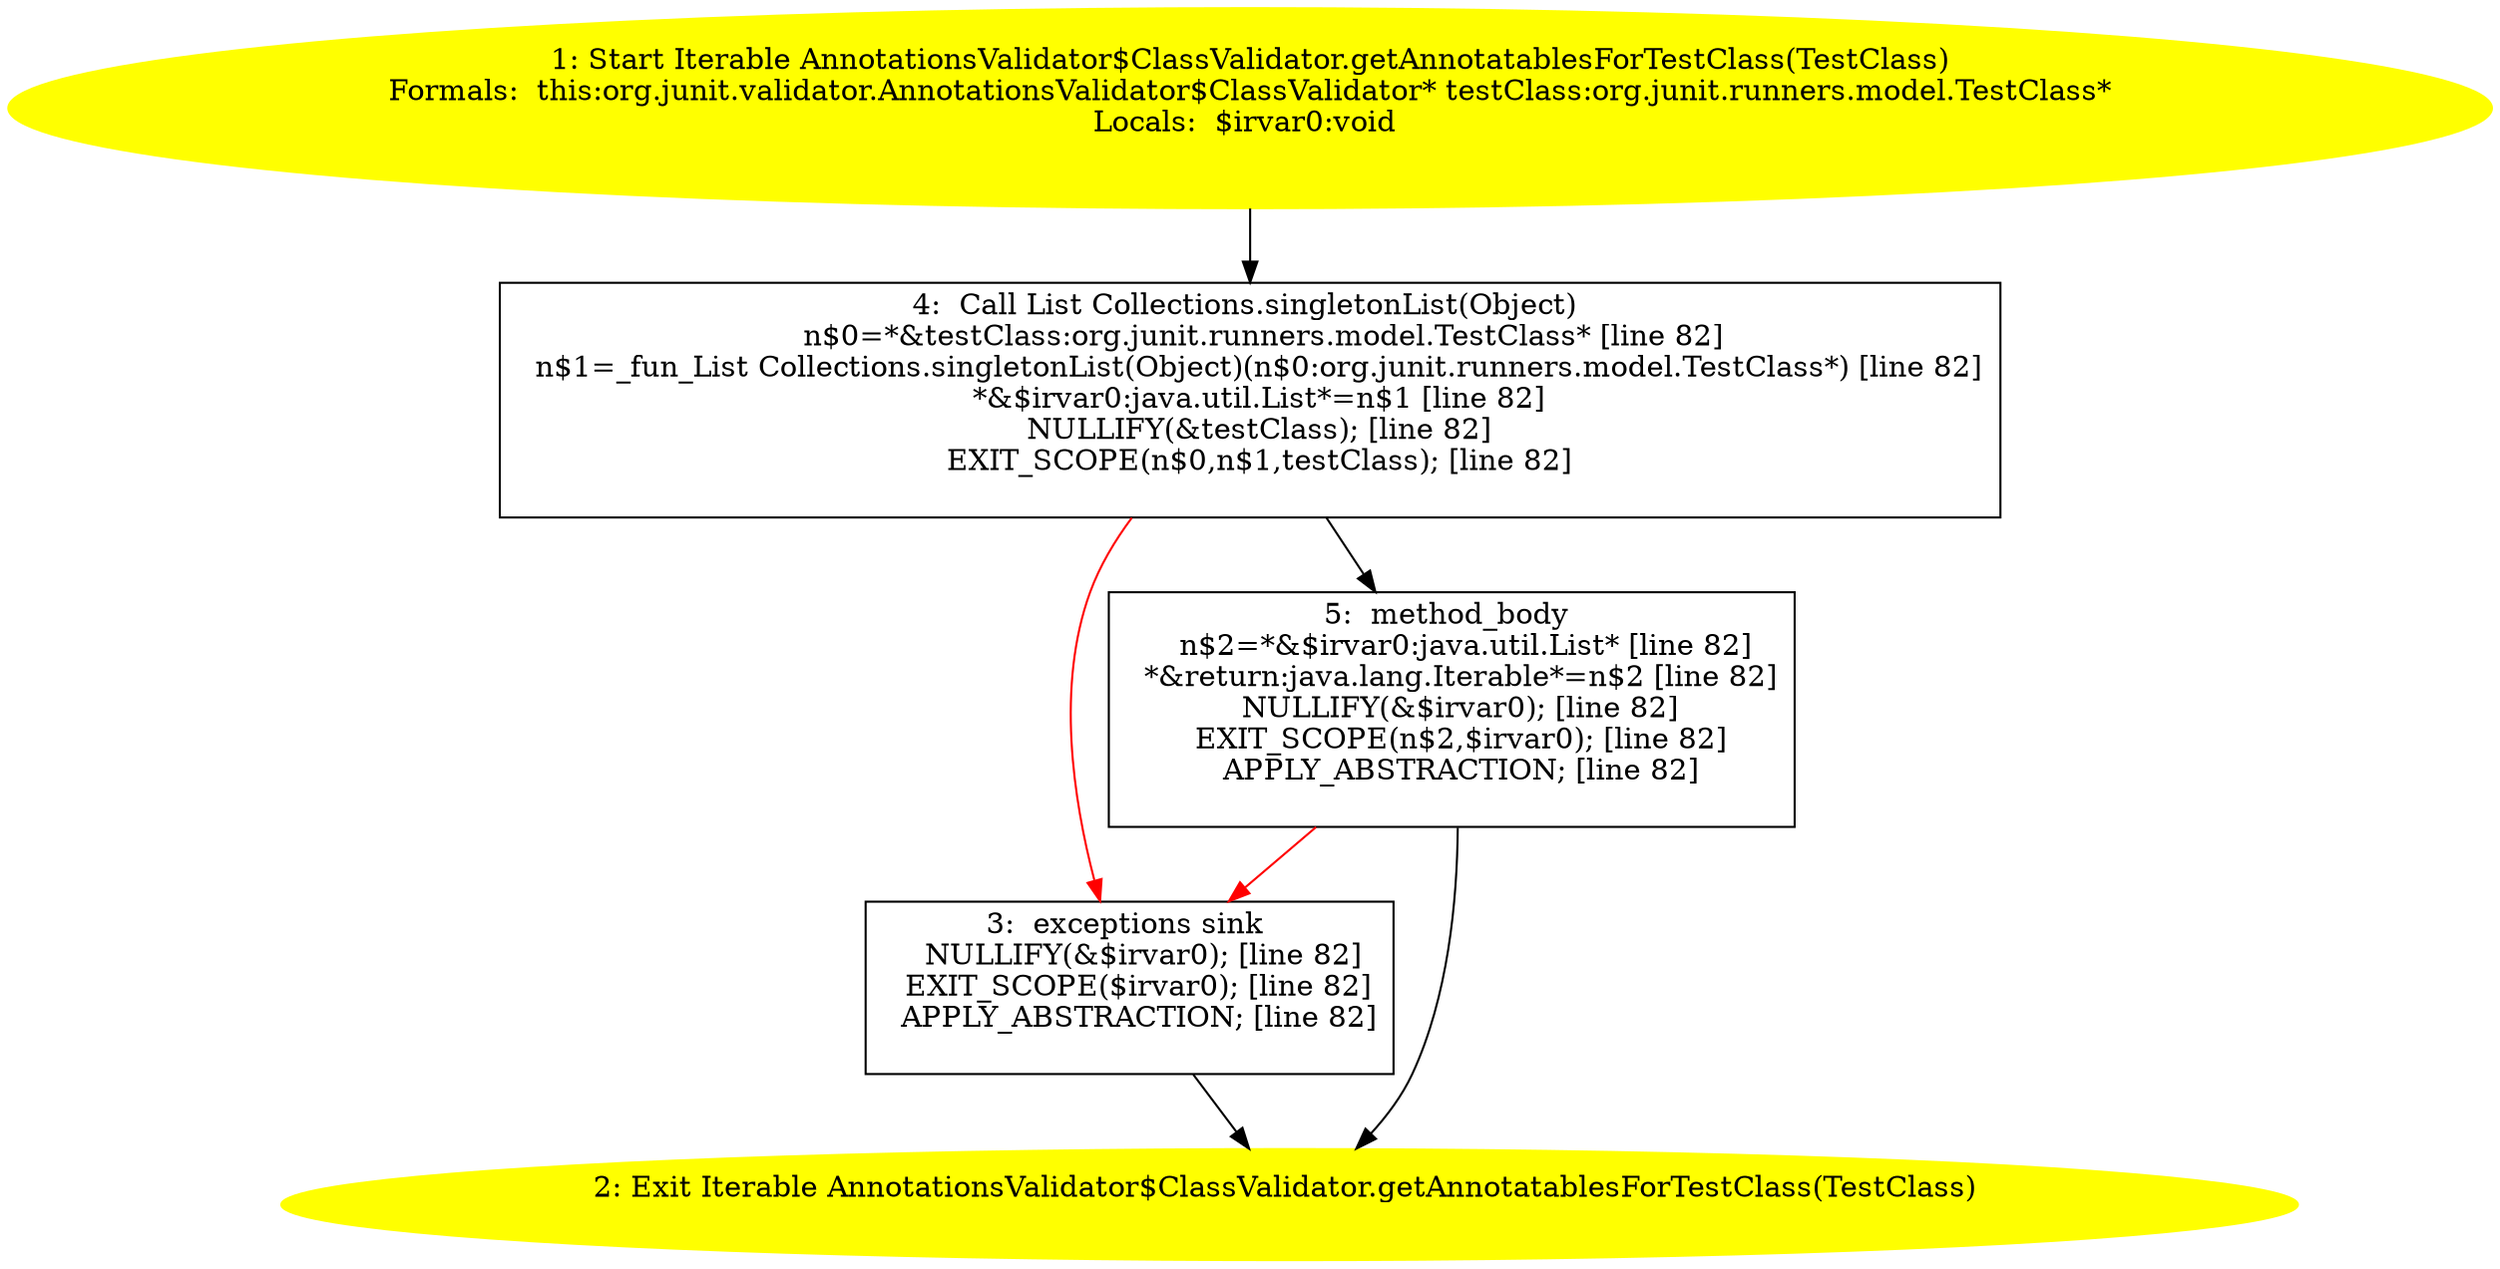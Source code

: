 /* @generated */
digraph cfg {
"org.junit.validator.AnnotationsValidator$ClassValidator.getAnnotatablesForTestClass(org.junit.runner.bbdf2a9bb97c8cd6efb5b542dcbce4b0_1" [label="1: Start Iterable AnnotationsValidator$ClassValidator.getAnnotatablesForTestClass(TestClass)\nFormals:  this:org.junit.validator.AnnotationsValidator$ClassValidator* testClass:org.junit.runners.model.TestClass*\nLocals:  $irvar0:void \n  " color=yellow style=filled]
	

	 "org.junit.validator.AnnotationsValidator$ClassValidator.getAnnotatablesForTestClass(org.junit.runner.bbdf2a9bb97c8cd6efb5b542dcbce4b0_1" -> "org.junit.validator.AnnotationsValidator$ClassValidator.getAnnotatablesForTestClass(org.junit.runner.bbdf2a9bb97c8cd6efb5b542dcbce4b0_4" ;
"org.junit.validator.AnnotationsValidator$ClassValidator.getAnnotatablesForTestClass(org.junit.runner.bbdf2a9bb97c8cd6efb5b542dcbce4b0_2" [label="2: Exit Iterable AnnotationsValidator$ClassValidator.getAnnotatablesForTestClass(TestClass) \n  " color=yellow style=filled]
	

"org.junit.validator.AnnotationsValidator$ClassValidator.getAnnotatablesForTestClass(org.junit.runner.bbdf2a9bb97c8cd6efb5b542dcbce4b0_3" [label="3:  exceptions sink \n   NULLIFY(&$irvar0); [line 82]\n  EXIT_SCOPE($irvar0); [line 82]\n  APPLY_ABSTRACTION; [line 82]\n " shape="box"]
	

	 "org.junit.validator.AnnotationsValidator$ClassValidator.getAnnotatablesForTestClass(org.junit.runner.bbdf2a9bb97c8cd6efb5b542dcbce4b0_3" -> "org.junit.validator.AnnotationsValidator$ClassValidator.getAnnotatablesForTestClass(org.junit.runner.bbdf2a9bb97c8cd6efb5b542dcbce4b0_2" ;
"org.junit.validator.AnnotationsValidator$ClassValidator.getAnnotatablesForTestClass(org.junit.runner.bbdf2a9bb97c8cd6efb5b542dcbce4b0_4" [label="4:  Call List Collections.singletonList(Object) \n   n$0=*&testClass:org.junit.runners.model.TestClass* [line 82]\n  n$1=_fun_List Collections.singletonList(Object)(n$0:org.junit.runners.model.TestClass*) [line 82]\n  *&$irvar0:java.util.List*=n$1 [line 82]\n  NULLIFY(&testClass); [line 82]\n  EXIT_SCOPE(n$0,n$1,testClass); [line 82]\n " shape="box"]
	

	 "org.junit.validator.AnnotationsValidator$ClassValidator.getAnnotatablesForTestClass(org.junit.runner.bbdf2a9bb97c8cd6efb5b542dcbce4b0_4" -> "org.junit.validator.AnnotationsValidator$ClassValidator.getAnnotatablesForTestClass(org.junit.runner.bbdf2a9bb97c8cd6efb5b542dcbce4b0_5" ;
	 "org.junit.validator.AnnotationsValidator$ClassValidator.getAnnotatablesForTestClass(org.junit.runner.bbdf2a9bb97c8cd6efb5b542dcbce4b0_4" -> "org.junit.validator.AnnotationsValidator$ClassValidator.getAnnotatablesForTestClass(org.junit.runner.bbdf2a9bb97c8cd6efb5b542dcbce4b0_3" [color="red" ];
"org.junit.validator.AnnotationsValidator$ClassValidator.getAnnotatablesForTestClass(org.junit.runner.bbdf2a9bb97c8cd6efb5b542dcbce4b0_5" [label="5:  method_body \n   n$2=*&$irvar0:java.util.List* [line 82]\n  *&return:java.lang.Iterable*=n$2 [line 82]\n  NULLIFY(&$irvar0); [line 82]\n  EXIT_SCOPE(n$2,$irvar0); [line 82]\n  APPLY_ABSTRACTION; [line 82]\n " shape="box"]
	

	 "org.junit.validator.AnnotationsValidator$ClassValidator.getAnnotatablesForTestClass(org.junit.runner.bbdf2a9bb97c8cd6efb5b542dcbce4b0_5" -> "org.junit.validator.AnnotationsValidator$ClassValidator.getAnnotatablesForTestClass(org.junit.runner.bbdf2a9bb97c8cd6efb5b542dcbce4b0_2" ;
	 "org.junit.validator.AnnotationsValidator$ClassValidator.getAnnotatablesForTestClass(org.junit.runner.bbdf2a9bb97c8cd6efb5b542dcbce4b0_5" -> "org.junit.validator.AnnotationsValidator$ClassValidator.getAnnotatablesForTestClass(org.junit.runner.bbdf2a9bb97c8cd6efb5b542dcbce4b0_3" [color="red" ];
}
